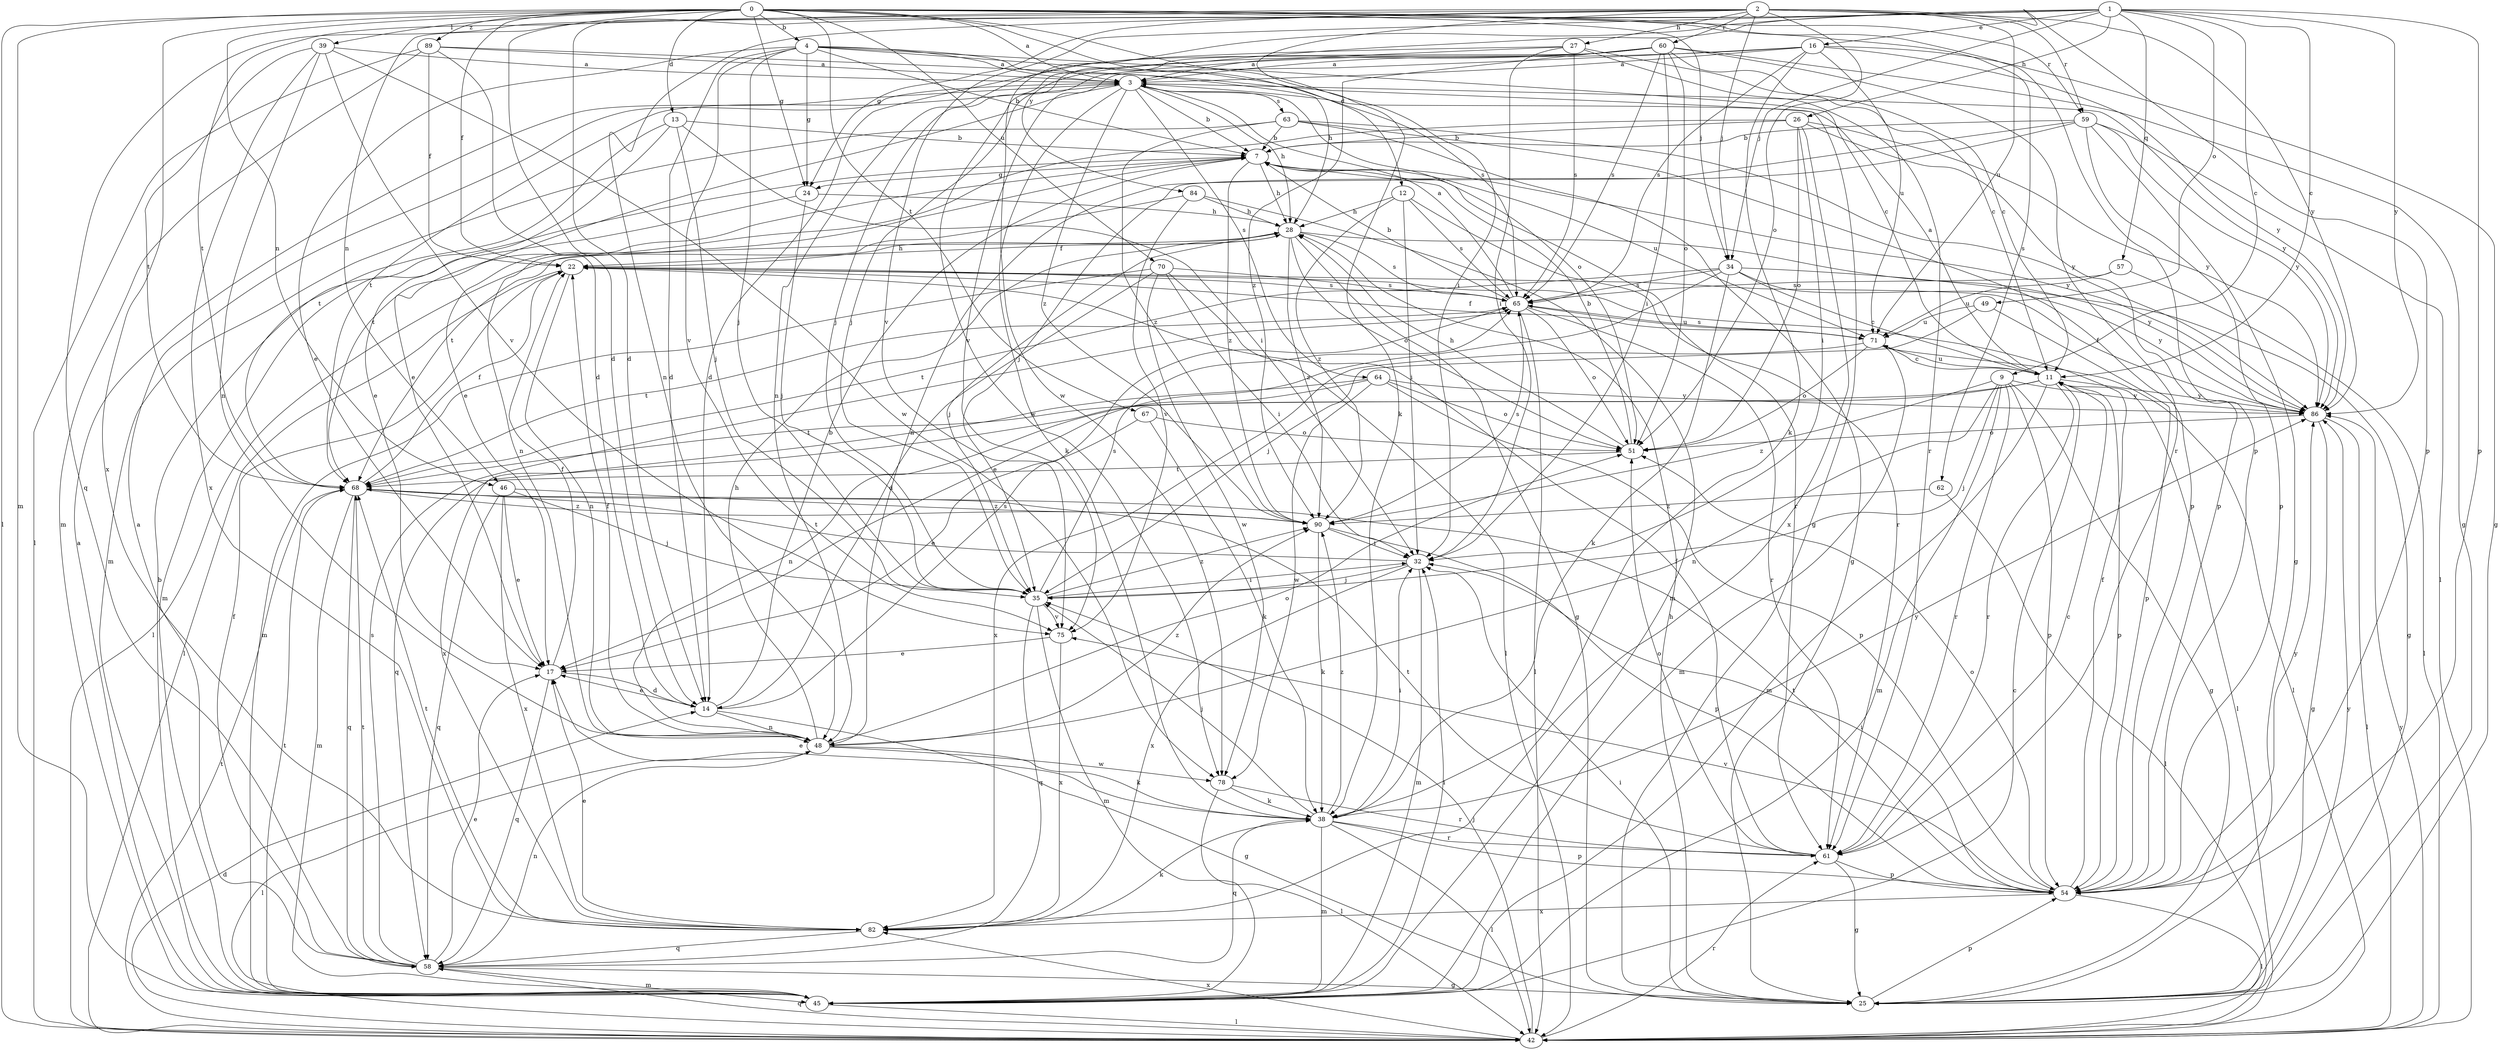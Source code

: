 strict digraph  {
0;
1;
2;
3;
4;
7;
9;
11;
12;
13;
14;
16;
17;
22;
24;
25;
26;
27;
28;
32;
34;
35;
38;
39;
42;
45;
46;
48;
49;
51;
54;
57;
58;
59;
60;
61;
62;
63;
64;
65;
67;
68;
70;
71;
75;
78;
82;
84;
86;
89;
90;
0 -> 3  [label=a];
0 -> 4  [label=b];
0 -> 12  [label=d];
0 -> 13  [label=d];
0 -> 14  [label=d];
0 -> 22  [label=f];
0 -> 24  [label=g];
0 -> 32  [label=i];
0 -> 34  [label=j];
0 -> 39  [label=l];
0 -> 42  [label=l];
0 -> 45  [label=m];
0 -> 46  [label=n];
0 -> 54  [label=p];
0 -> 59  [label=r];
0 -> 62  [label=s];
0 -> 67  [label=t];
0 -> 70  [label=u];
0 -> 82  [label=x];
0 -> 89  [label=z];
1 -> 9  [label=c];
1 -> 11  [label=c];
1 -> 14  [label=d];
1 -> 16  [label=e];
1 -> 26  [label=h];
1 -> 34  [label=j];
1 -> 46  [label=n];
1 -> 49  [label=o];
1 -> 54  [label=p];
1 -> 57  [label=q];
1 -> 75  [label=v];
1 -> 78  [label=w];
1 -> 84  [label=y];
1 -> 86  [label=y];
2 -> 24  [label=g];
2 -> 27  [label=h];
2 -> 34  [label=j];
2 -> 38  [label=k];
2 -> 48  [label=n];
2 -> 51  [label=o];
2 -> 54  [label=p];
2 -> 58  [label=q];
2 -> 59  [label=r];
2 -> 60  [label=r];
2 -> 68  [label=t];
2 -> 71  [label=u];
2 -> 86  [label=y];
3 -> 7  [label=b];
3 -> 17  [label=e];
3 -> 28  [label=h];
3 -> 38  [label=k];
3 -> 51  [label=o];
3 -> 63  [label=s];
3 -> 64  [label=s];
3 -> 68  [label=t];
3 -> 86  [label=y];
3 -> 90  [label=z];
4 -> 3  [label=a];
4 -> 7  [label=b];
4 -> 11  [label=c];
4 -> 14  [label=d];
4 -> 17  [label=e];
4 -> 24  [label=g];
4 -> 28  [label=h];
4 -> 35  [label=j];
4 -> 65  [label=s];
4 -> 75  [label=v];
7 -> 24  [label=g];
7 -> 28  [label=h];
7 -> 48  [label=n];
7 -> 61  [label=r];
7 -> 68  [label=t];
7 -> 71  [label=u];
7 -> 86  [label=y];
7 -> 90  [label=z];
9 -> 25  [label=g];
9 -> 35  [label=j];
9 -> 45  [label=m];
9 -> 48  [label=n];
9 -> 54  [label=p];
9 -> 61  [label=r];
9 -> 86  [label=y];
9 -> 90  [label=z];
11 -> 3  [label=a];
11 -> 42  [label=l];
11 -> 45  [label=m];
11 -> 54  [label=p];
11 -> 58  [label=q];
11 -> 61  [label=r];
11 -> 68  [label=t];
11 -> 71  [label=u];
11 -> 86  [label=y];
12 -> 28  [label=h];
12 -> 32  [label=i];
12 -> 61  [label=r];
12 -> 65  [label=s];
12 -> 90  [label=z];
13 -> 7  [label=b];
13 -> 17  [label=e];
13 -> 32  [label=i];
13 -> 35  [label=j];
13 -> 68  [label=t];
14 -> 7  [label=b];
14 -> 17  [label=e];
14 -> 25  [label=g];
14 -> 48  [label=n];
14 -> 65  [label=s];
16 -> 3  [label=a];
16 -> 25  [label=g];
16 -> 35  [label=j];
16 -> 38  [label=k];
16 -> 65  [label=s];
16 -> 71  [label=u];
16 -> 75  [label=v];
16 -> 86  [label=y];
17 -> 14  [label=d];
17 -> 22  [label=f];
17 -> 58  [label=q];
22 -> 28  [label=h];
22 -> 42  [label=l];
22 -> 48  [label=n];
22 -> 65  [label=s];
24 -> 28  [label=h];
24 -> 35  [label=j];
24 -> 45  [label=m];
25 -> 28  [label=h];
25 -> 32  [label=i];
25 -> 54  [label=p];
25 -> 86  [label=y];
26 -> 7  [label=b];
26 -> 17  [label=e];
26 -> 32  [label=i];
26 -> 51  [label=o];
26 -> 54  [label=p];
26 -> 82  [label=x];
26 -> 86  [label=y];
27 -> 3  [label=a];
27 -> 11  [label=c];
27 -> 32  [label=i];
27 -> 48  [label=n];
27 -> 61  [label=r];
27 -> 65  [label=s];
28 -> 22  [label=f];
28 -> 25  [label=g];
28 -> 35  [label=j];
28 -> 42  [label=l];
28 -> 51  [label=o];
28 -> 65  [label=s];
28 -> 86  [label=y];
28 -> 90  [label=z];
32 -> 35  [label=j];
32 -> 45  [label=m];
32 -> 68  [label=t];
32 -> 82  [label=x];
34 -> 11  [label=c];
34 -> 17  [label=e];
34 -> 25  [label=g];
34 -> 38  [label=k];
34 -> 65  [label=s];
34 -> 68  [label=t];
34 -> 86  [label=y];
35 -> 32  [label=i];
35 -> 45  [label=m];
35 -> 58  [label=q];
35 -> 65  [label=s];
35 -> 75  [label=v];
35 -> 90  [label=z];
38 -> 17  [label=e];
38 -> 32  [label=i];
38 -> 35  [label=j];
38 -> 42  [label=l];
38 -> 45  [label=m];
38 -> 54  [label=p];
38 -> 58  [label=q];
38 -> 61  [label=r];
38 -> 86  [label=y];
38 -> 90  [label=z];
39 -> 3  [label=a];
39 -> 48  [label=n];
39 -> 68  [label=t];
39 -> 75  [label=v];
39 -> 78  [label=w];
39 -> 82  [label=x];
42 -> 14  [label=d];
42 -> 35  [label=j];
42 -> 58  [label=q];
42 -> 61  [label=r];
42 -> 68  [label=t];
42 -> 82  [label=x];
42 -> 86  [label=y];
45 -> 3  [label=a];
45 -> 7  [label=b];
45 -> 11  [label=c];
45 -> 32  [label=i];
45 -> 42  [label=l];
45 -> 68  [label=t];
46 -> 17  [label=e];
46 -> 35  [label=j];
46 -> 58  [label=q];
46 -> 82  [label=x];
46 -> 90  [label=z];
48 -> 22  [label=f];
48 -> 28  [label=h];
48 -> 38  [label=k];
48 -> 42  [label=l];
48 -> 51  [label=o];
48 -> 78  [label=w];
48 -> 90  [label=z];
49 -> 35  [label=j];
49 -> 54  [label=p];
49 -> 71  [label=u];
51 -> 7  [label=b];
51 -> 28  [label=h];
51 -> 68  [label=t];
54 -> 22  [label=f];
54 -> 32  [label=i];
54 -> 42  [label=l];
54 -> 51  [label=o];
54 -> 68  [label=t];
54 -> 75  [label=v];
54 -> 82  [label=x];
54 -> 86  [label=y];
57 -> 42  [label=l];
57 -> 65  [label=s];
57 -> 71  [label=u];
58 -> 3  [label=a];
58 -> 17  [label=e];
58 -> 22  [label=f];
58 -> 25  [label=g];
58 -> 45  [label=m];
58 -> 48  [label=n];
58 -> 65  [label=s];
58 -> 68  [label=t];
59 -> 7  [label=b];
59 -> 25  [label=g];
59 -> 35  [label=j];
59 -> 42  [label=l];
59 -> 48  [label=n];
59 -> 54  [label=p];
59 -> 86  [label=y];
60 -> 3  [label=a];
60 -> 11  [label=c];
60 -> 14  [label=d];
60 -> 25  [label=g];
60 -> 32  [label=i];
60 -> 35  [label=j];
60 -> 51  [label=o];
60 -> 61  [label=r];
60 -> 65  [label=s];
60 -> 78  [label=w];
60 -> 90  [label=z];
61 -> 11  [label=c];
61 -> 22  [label=f];
61 -> 25  [label=g];
61 -> 51  [label=o];
61 -> 54  [label=p];
61 -> 68  [label=t];
62 -> 42  [label=l];
62 -> 90  [label=z];
63 -> 7  [label=b];
63 -> 25  [label=g];
63 -> 45  [label=m];
63 -> 54  [label=p];
63 -> 86  [label=y];
63 -> 90  [label=z];
64 -> 48  [label=n];
64 -> 51  [label=o];
64 -> 54  [label=p];
64 -> 78  [label=w];
64 -> 82  [label=x];
64 -> 86  [label=y];
65 -> 3  [label=a];
65 -> 7  [label=b];
65 -> 42  [label=l];
65 -> 51  [label=o];
65 -> 61  [label=r];
65 -> 68  [label=t];
65 -> 71  [label=u];
67 -> 17  [label=e];
67 -> 38  [label=k];
67 -> 51  [label=o];
68 -> 22  [label=f];
68 -> 45  [label=m];
68 -> 58  [label=q];
68 -> 90  [label=z];
70 -> 14  [label=d];
70 -> 32  [label=i];
70 -> 42  [label=l];
70 -> 45  [label=m];
70 -> 65  [label=s];
70 -> 78  [label=w];
71 -> 11  [label=c];
71 -> 22  [label=f];
71 -> 42  [label=l];
71 -> 45  [label=m];
71 -> 51  [label=o];
71 -> 65  [label=s];
71 -> 82  [label=x];
75 -> 17  [label=e];
75 -> 82  [label=x];
78 -> 38  [label=k];
78 -> 42  [label=l];
78 -> 61  [label=r];
82 -> 17  [label=e];
82 -> 38  [label=k];
82 -> 58  [label=q];
82 -> 68  [label=t];
84 -> 28  [label=h];
84 -> 45  [label=m];
84 -> 68  [label=t];
84 -> 75  [label=v];
86 -> 22  [label=f];
86 -> 25  [label=g];
86 -> 42  [label=l];
86 -> 51  [label=o];
89 -> 3  [label=a];
89 -> 14  [label=d];
89 -> 22  [label=f];
89 -> 25  [label=g];
89 -> 42  [label=l];
89 -> 45  [label=m];
90 -> 32  [label=i];
90 -> 38  [label=k];
90 -> 54  [label=p];
90 -> 65  [label=s];
}
